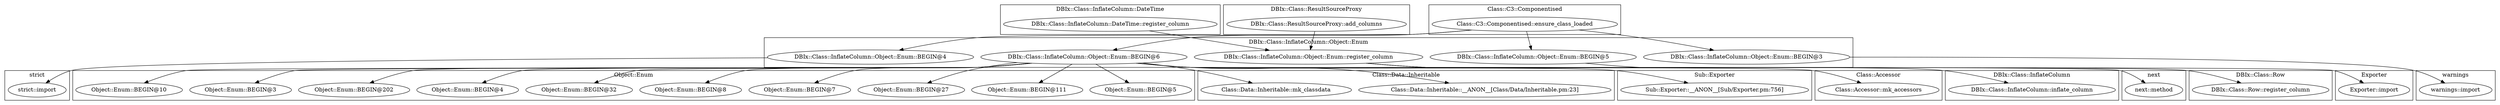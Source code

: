 digraph {
graph [overlap=false]
subgraph cluster_DBIx_Class_InflateColumn_DateTime {
	label="DBIx::Class::InflateColumn::DateTime";
	"DBIx::Class::InflateColumn::DateTime::register_column";
}
subgraph cluster_DBIx_Class_InflateColumn_Object_Enum {
	label="DBIx::Class::InflateColumn::Object::Enum";
	"DBIx::Class::InflateColumn::Object::Enum::BEGIN@4";
	"DBIx::Class::InflateColumn::Object::Enum::BEGIN@6";
	"DBIx::Class::InflateColumn::Object::Enum::register_column";
	"DBIx::Class::InflateColumn::Object::Enum::BEGIN@5";
	"DBIx::Class::InflateColumn::Object::Enum::BEGIN@3";
}
subgraph cluster_DBIx_Class_InflateColumn {
	label="DBIx::Class::InflateColumn";
	"DBIx::Class::InflateColumn::inflate_column";
}
subgraph cluster_DBIx_Class_ResultSourceProxy {
	label="DBIx::Class::ResultSourceProxy";
	"DBIx::Class::ResultSourceProxy::add_columns";
}
subgraph cluster_Exporter {
	label="Exporter";
	"Exporter::import";
}
subgraph cluster_Class_C3_Componentised {
	label="Class::C3::Componentised";
	"Class::C3::Componentised::ensure_class_loaded";
}
subgraph cluster_Object_Enum {
	label="Object::Enum";
	"Object::Enum::BEGIN@5";
	"Object::Enum::BEGIN@111";
	"Object::Enum::BEGIN@27";
	"Object::Enum::BEGIN@7";
	"Object::Enum::BEGIN@8";
	"Object::Enum::BEGIN@32";
	"Object::Enum::BEGIN@4";
	"Object::Enum::BEGIN@202";
	"Object::Enum::BEGIN@3";
	"Object::Enum::BEGIN@10";
}
subgraph cluster_Class_Data_Inheritable {
	label="Class::Data::Inheritable";
	"Class::Data::Inheritable::__ANON__[Class/Data/Inheritable.pm:23]";
	"Class::Data::Inheritable::mk_classdata";
}
subgraph cluster_warnings {
	label="warnings";
	"warnings::import";
}
subgraph cluster_next {
	label="next";
	"next::method";
}
subgraph cluster_DBIx_Class_Row {
	label="DBIx::Class::Row";
	"DBIx::Class::Row::register_column";
}
subgraph cluster_Sub_Exporter {
	label="Sub::Exporter";
	"Sub::Exporter::__ANON__[Sub/Exporter.pm:756]";
}
subgraph cluster_strict {
	label="strict";
	"strict::import";
}
subgraph cluster_Class_Accessor {
	label="Class::Accessor";
	"Class::Accessor::mk_accessors";
}
"DBIx::Class::InflateColumn::Object::Enum::BEGIN@6" -> "Object::Enum::BEGIN@5";
"DBIx::Class::InflateColumn::Object::Enum::BEGIN@5" -> "Exporter::import";
"DBIx::Class::InflateColumn::Object::Enum::BEGIN@6" -> "Object::Enum::BEGIN@32";
"DBIx::Class::InflateColumn::Object::Enum::BEGIN@6" -> "Object::Enum::BEGIN@111";
"Class::C3::Componentised::ensure_class_loaded" -> "DBIx::Class::InflateColumn::Object::Enum::BEGIN@3";
"DBIx::Class::InflateColumn::Object::Enum::BEGIN@3" -> "warnings::import";
"DBIx::Class::InflateColumn::Object::Enum::BEGIN@6" -> "Object::Enum::BEGIN@7";
"DBIx::Class::InflateColumn::Object::Enum::BEGIN@6" -> "Object::Enum::BEGIN@10";
"DBIx::Class::InflateColumn::Object::Enum::BEGIN@6" -> "Class::Data::Inheritable::mk_classdata";
"DBIx::Class::InflateColumn::Object::Enum::BEGIN@6" -> "Object::Enum::BEGIN@4";
"DBIx::Class::InflateColumn::Object::Enum::BEGIN@4" -> "strict::import";
"DBIx::Class::InflateColumn::Object::Enum::BEGIN@6" -> "Object::Enum::BEGIN@3";
"DBIx::Class::InflateColumn::Object::Enum::BEGIN@6" -> "Sub::Exporter::__ANON__[Sub/Exporter.pm:756]";
"Class::C3::Componentised::ensure_class_loaded" -> "DBIx::Class::InflateColumn::Object::Enum::BEGIN@6";
"DBIx::Class::InflateColumn::Object::Enum::BEGIN@6" -> "Class::Accessor::mk_accessors";
"DBIx::Class::InflateColumn::Object::Enum::BEGIN@6" -> "Object::Enum::BEGIN@8";
"DBIx::Class::InflateColumn::Object::Enum::BEGIN@6" -> "Class::Data::Inheritable::__ANON__[Class/Data/Inheritable.pm:23]";
"DBIx::Class::InflateColumn::Object::Enum::BEGIN@6" -> "Object::Enum::BEGIN@202";
"DBIx::Class::InflateColumn::Object::Enum::register_column" -> "DBIx::Class::Row::register_column";
"DBIx::Class::InflateColumn::Object::Enum::BEGIN@6" -> "Object::Enum::BEGIN@27";
"Class::C3::Componentised::ensure_class_loaded" -> "DBIx::Class::InflateColumn::Object::Enum::BEGIN@5";
"DBIx::Class::InflateColumn::Object::Enum::register_column" -> "next::method";
"DBIx::Class::InflateColumn::DateTime::register_column" -> "DBIx::Class::InflateColumn::Object::Enum::register_column";
"DBIx::Class::ResultSourceProxy::add_columns" -> "DBIx::Class::InflateColumn::Object::Enum::register_column";
"Class::C3::Componentised::ensure_class_loaded" -> "DBIx::Class::InflateColumn::Object::Enum::BEGIN@4";
"DBIx::Class::InflateColumn::Object::Enum::register_column" -> "DBIx::Class::InflateColumn::inflate_column";
}
